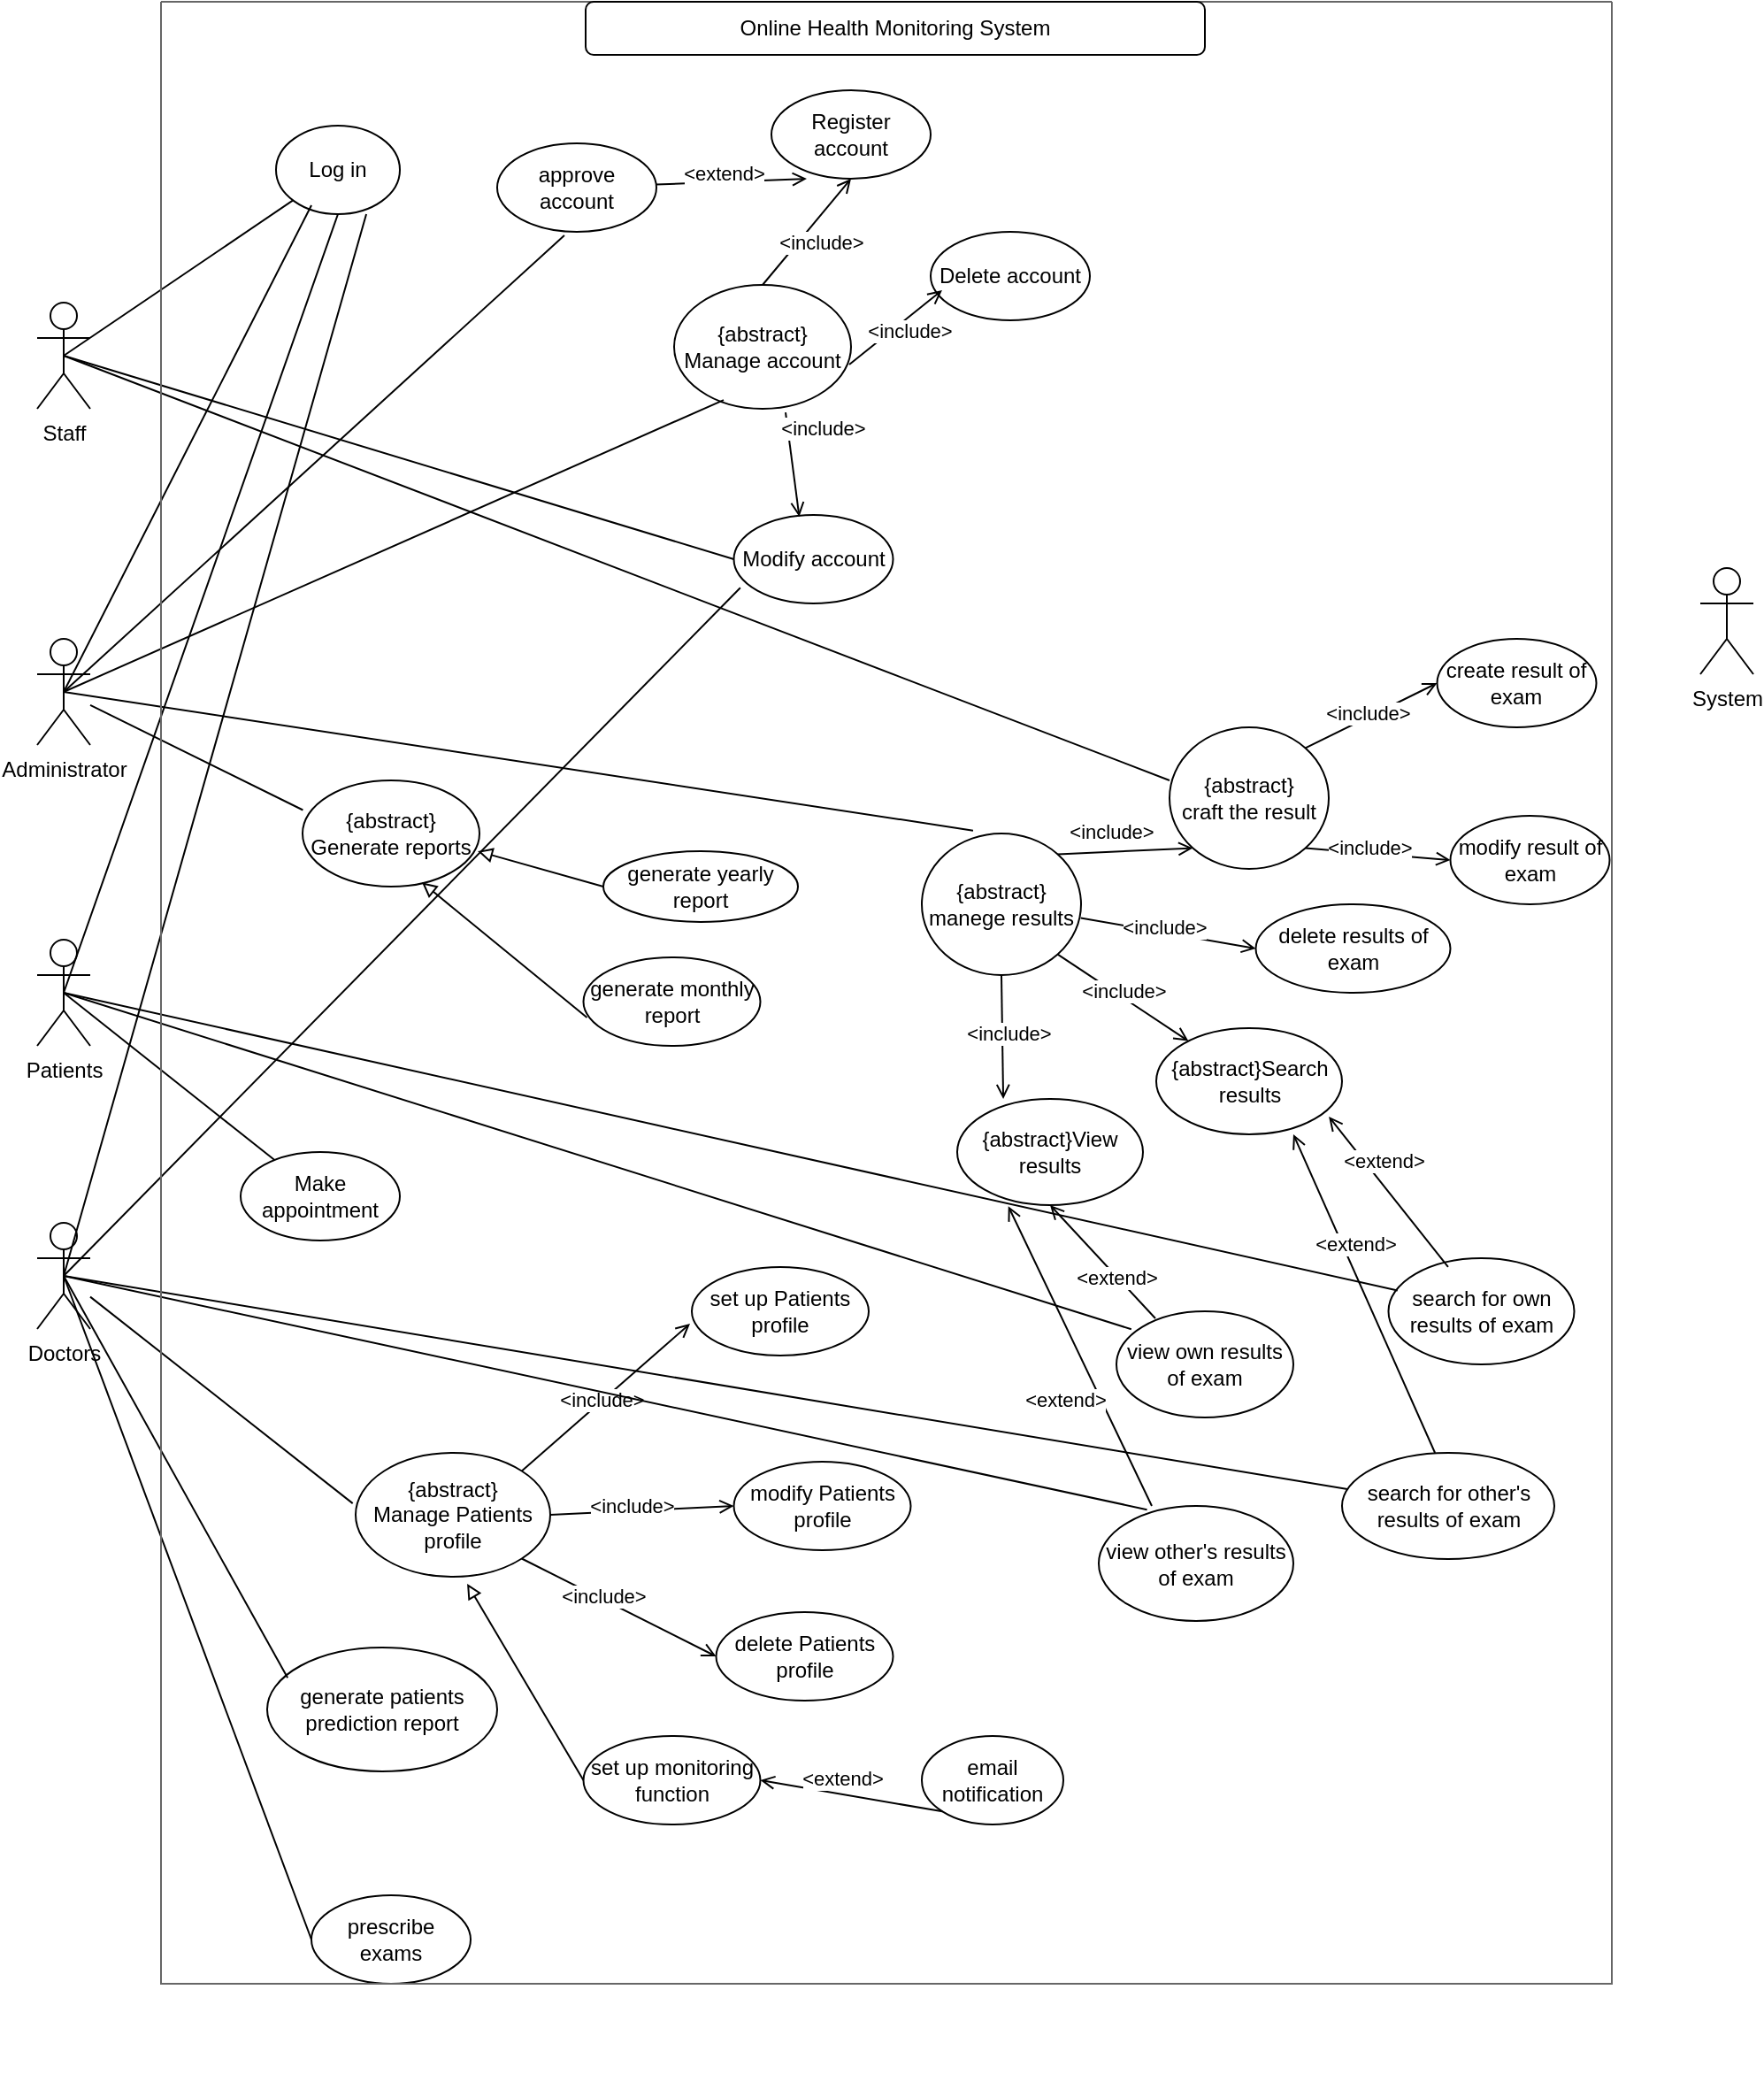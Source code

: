 <mxfile version="24.7.12">
  <diagram name="Page-1" id="TX9XbIHk7eYWWUNDwRXn">
    <mxGraphModel dx="1050" dy="522" grid="1" gridSize="10" guides="1" tooltips="1" connect="1" arrows="1" fold="1" page="1" pageScale="1" pageWidth="850" pageHeight="1100" math="0" shadow="0">
      <root>
        <mxCell id="0" />
        <mxCell id="1" parent="0" />
        <mxCell id="VriAh3fz-FV6WPdwQD_c-1" value="Doctors" style="shape=umlActor;verticalLabelPosition=bottom;verticalAlign=top;html=1;outlineConnect=0;" parent="1" vertex="1">
          <mxGeometry x="60" y="730" width="30" height="60" as="geometry" />
        </mxCell>
        <mxCell id="U8pV0hxq8biJtbgsrZ2j-1" value="Administrator" style="shape=umlActor;verticalLabelPosition=bottom;verticalAlign=top;html=1;outlineConnect=0;" parent="1" vertex="1">
          <mxGeometry x="60" y="400" width="30" height="60" as="geometry" />
        </mxCell>
        <mxCell id="U8pV0hxq8biJtbgsrZ2j-3" value="Staff" style="shape=umlActor;verticalLabelPosition=bottom;verticalAlign=top;html=1;outlineConnect=0;" parent="1" vertex="1">
          <mxGeometry x="60" y="210" width="30" height="60" as="geometry" />
        </mxCell>
        <mxCell id="U8pV0hxq8biJtbgsrZ2j-4" value="Patients" style="shape=umlActor;verticalLabelPosition=bottom;verticalAlign=top;html=1;outlineConnect=0;" parent="1" vertex="1">
          <mxGeometry x="60" y="570" width="30" height="60" as="geometry" />
        </mxCell>
        <mxCell id="U8pV0hxq8biJtbgsrZ2j-6" value="Register account" style="ellipse;whiteSpace=wrap;html=1;" parent="1" vertex="1">
          <mxGeometry x="475" y="90" width="90" height="50" as="geometry" />
        </mxCell>
        <mxCell id="U8pV0hxq8biJtbgsrZ2j-8" value="{abstract}&lt;br&gt;Manage account" style="ellipse;whiteSpace=wrap;html=1;" parent="1" vertex="1">
          <mxGeometry x="420" y="200" width="100" height="70" as="geometry" />
        </mxCell>
        <mxCell id="U8pV0hxq8biJtbgsrZ2j-7" value="Log in" style="ellipse;whiteSpace=wrap;html=1;" parent="1" vertex="1">
          <mxGeometry x="195" y="110" width="70" height="50" as="geometry" />
        </mxCell>
        <mxCell id="U8pV0hxq8biJtbgsrZ2j-11" value="Delete account" style="ellipse;whiteSpace=wrap;html=1;" parent="1" vertex="1">
          <mxGeometry x="565" y="170" width="90" height="50" as="geometry" />
        </mxCell>
        <mxCell id="U8pV0hxq8biJtbgsrZ2j-13" value="prescribe exams" style="ellipse;whiteSpace=wrap;html=1;" parent="1" vertex="1">
          <mxGeometry x="215" y="1110" width="90" height="50" as="geometry" />
        </mxCell>
        <mxCell id="U8pV0hxq8biJtbgsrZ2j-15" value="create result of exam" style="ellipse;whiteSpace=wrap;html=1;" parent="1" vertex="1">
          <mxGeometry x="851.25" y="400" width="90" height="50" as="geometry" />
        </mxCell>
        <mxCell id="U8pV0hxq8biJtbgsrZ2j-20" value="search for own results of exam" style="ellipse;whiteSpace=wrap;html=1;" parent="1" vertex="1">
          <mxGeometry x="823.75" y="750" width="105" height="60" as="geometry" />
        </mxCell>
        <mxCell id="U8pV0hxq8biJtbgsrZ2j-38" value="modify Patients profile" style="ellipse;whiteSpace=wrap;html=1;" parent="1" vertex="1">
          <mxGeometry x="453.75" y="865" width="100" height="50" as="geometry" />
        </mxCell>
        <mxCell id="U8pV0hxq8biJtbgsrZ2j-40" value="set up monitoring function" style="ellipse;whiteSpace=wrap;html=1;" parent="1" vertex="1">
          <mxGeometry x="368.75" y="1020" width="100" height="50" as="geometry" />
        </mxCell>
        <mxCell id="U8pV0hxq8biJtbgsrZ2j-42" value="generate monthly report" style="ellipse;whiteSpace=wrap;html=1;" parent="1" vertex="1">
          <mxGeometry x="368.75" y="580" width="100" height="50" as="geometry" />
        </mxCell>
        <mxCell id="U8pV0hxq8biJtbgsrZ2j-16" value="modify result of exam" style="ellipse;whiteSpace=wrap;html=1;" parent="1" vertex="1">
          <mxGeometry x="858.75" y="500" width="90" height="50" as="geometry" />
        </mxCell>
        <mxCell id="U8pV0hxq8biJtbgsrZ2j-19" value="delete results of exam" style="ellipse;whiteSpace=wrap;html=1;" parent="1" vertex="1">
          <mxGeometry x="748.75" y="550" width="110" height="50" as="geometry" />
        </mxCell>
        <mxCell id="U8pV0hxq8biJtbgsrZ2j-21" value="set up Patients profile" style="ellipse;whiteSpace=wrap;html=1;" parent="1" vertex="1">
          <mxGeometry x="430" y="755" width="100" height="50" as="geometry" />
        </mxCell>
        <mxCell id="U8pV0hxq8biJtbgsrZ2j-39" value="delete Patients profile" style="ellipse;whiteSpace=wrap;html=1;" parent="1" vertex="1">
          <mxGeometry x="443.75" y="950" width="100" height="50" as="geometry" />
        </mxCell>
        <mxCell id="U8pV0hxq8biJtbgsrZ2j-41" value="generate yearly report" style="ellipse;whiteSpace=wrap;html=1;" parent="1" vertex="1">
          <mxGeometry x="380" y="520" width="110" height="40" as="geometry" />
        </mxCell>
        <mxCell id="U8pV0hxq8biJtbgsrZ2j-43" value="generate patients prediction report" style="ellipse;whiteSpace=wrap;html=1;" parent="1" vertex="1">
          <mxGeometry x="190" y="970" width="130" height="70" as="geometry" />
        </mxCell>
        <mxCell id="U8pV0hxq8biJtbgsrZ2j-44" value="email notification" style="ellipse;whiteSpace=wrap;html=1;" parent="1" vertex="1">
          <mxGeometry x="560" y="1020" width="80" height="50" as="geometry" />
        </mxCell>
        <mxCell id="bKu-A3nTddVhj0ViHo6k-16" value="Modify account" style="ellipse;whiteSpace=wrap;html=1;" parent="1" vertex="1">
          <mxGeometry x="453.75" y="330" width="90" height="50" as="geometry" />
        </mxCell>
        <mxCell id="bKu-A3nTddVhj0ViHo6k-17" value="" style="endArrow=open;html=1;rounded=0;exitX=0.63;exitY=1.029;exitDx=0;exitDy=0;endFill=0;exitPerimeter=0;entryX=0.411;entryY=0.02;entryDx=0;entryDy=0;entryPerimeter=0;" parent="1" source="U8pV0hxq8biJtbgsrZ2j-8" target="bKu-A3nTddVhj0ViHo6k-16" edge="1">
          <mxGeometry width="50" height="50" relative="1" as="geometry">
            <mxPoint x="509.995" y="274.251" as="sourcePoint" />
            <mxPoint x="560" y="220" as="targetPoint" />
          </mxGeometry>
        </mxCell>
        <mxCell id="bKu-A3nTddVhj0ViHo6k-18" value="&amp;lt;include&amp;gt;" style="edgeLabel;html=1;align=center;verticalAlign=middle;resizable=0;points=[];" parent="bKu-A3nTddVhj0ViHo6k-17" vertex="1" connectable="0">
          <mxGeometry x="-0.349" y="4" relative="1" as="geometry">
            <mxPoint x="14" y="-10" as="offset" />
          </mxGeometry>
        </mxCell>
        <mxCell id="bKu-A3nTddVhj0ViHo6k-31" value="approve account" style="ellipse;whiteSpace=wrap;html=1;" parent="1" vertex="1">
          <mxGeometry x="320" y="120" width="90" height="50" as="geometry" />
        </mxCell>
        <mxCell id="bKu-A3nTddVhj0ViHo6k-37" value="" style="endArrow=none;html=1;rounded=0;exitX=0.222;exitY=1;exitDx=0;exitDy=0;endFill=0;startArrow=open;startFill=0;exitPerimeter=0;" parent="1" source="U8pV0hxq8biJtbgsrZ2j-6" target="bKu-A3nTddVhj0ViHo6k-31" edge="1">
          <mxGeometry width="50" height="50" relative="1" as="geometry">
            <mxPoint x="530" y="230" as="sourcePoint" />
            <mxPoint x="646" y="119" as="targetPoint" />
          </mxGeometry>
        </mxCell>
        <mxCell id="bKu-A3nTddVhj0ViHo6k-38" value="&amp;lt;extend&amp;gt;" style="edgeLabel;html=1;align=center;verticalAlign=middle;resizable=0;points=[];" parent="bKu-A3nTddVhj0ViHo6k-37" vertex="1" connectable="0">
          <mxGeometry x="0.121" y="-2" relative="1" as="geometry">
            <mxPoint y="-3" as="offset" />
          </mxGeometry>
        </mxCell>
        <mxCell id="bKu-A3nTddVhj0ViHo6k-50" value="{abstract}&lt;br&gt;craft the result" style="ellipse;whiteSpace=wrap;html=1;" parent="1" vertex="1">
          <mxGeometry x="700" y="450" width="90" height="80" as="geometry" />
        </mxCell>
        <mxCell id="bKu-A3nTddVhj0ViHo6k-51" value="{abstract}&lt;br&gt;manege results" style="ellipse;whiteSpace=wrap;html=1;" parent="1" vertex="1">
          <mxGeometry x="560" y="510" width="90" height="80" as="geometry" />
        </mxCell>
        <mxCell id="bKu-A3nTddVhj0ViHo6k-52" value="" style="endArrow=open;html=1;rounded=0;entryX=0;entryY=1;entryDx=0;entryDy=0;endFill=0;exitX=1;exitY=0;exitDx=0;exitDy=0;" parent="1" source="bKu-A3nTddVhj0ViHo6k-51" target="bKu-A3nTddVhj0ViHo6k-50" edge="1">
          <mxGeometry width="50" height="50" relative="1" as="geometry">
            <mxPoint x="713.75" y="685" as="sourcePoint" />
            <mxPoint x="763.75" y="645" as="targetPoint" />
          </mxGeometry>
        </mxCell>
        <mxCell id="bKu-A3nTddVhj0ViHo6k-82" value="&amp;lt;include&amp;gt;" style="edgeLabel;html=1;align=center;verticalAlign=middle;resizable=0;points=[];" parent="bKu-A3nTddVhj0ViHo6k-52" vertex="1" connectable="0">
          <mxGeometry x="-0.211" y="-2" relative="1" as="geometry">
            <mxPoint y="-14" as="offset" />
          </mxGeometry>
        </mxCell>
        <mxCell id="bKu-A3nTddVhj0ViHo6k-55" value="view other&#39;s results of exam" style="ellipse;whiteSpace=wrap;html=1;" parent="1" vertex="1">
          <mxGeometry x="660" y="890.0" width="110" height="65" as="geometry" />
        </mxCell>
        <mxCell id="bKu-A3nTddVhj0ViHo6k-64" value="search for other&#39;s results of exam" style="ellipse;whiteSpace=wrap;html=1;" parent="1" vertex="1">
          <mxGeometry x="797.5" y="860" width="120" height="60" as="geometry" />
        </mxCell>
        <mxCell id="bKu-A3nTddVhj0ViHo6k-69" value="{abstract}Search results" style="ellipse;whiteSpace=wrap;html=1;" parent="1" vertex="1">
          <mxGeometry x="692.5" y="620" width="105" height="60" as="geometry" />
        </mxCell>
        <mxCell id="bKu-A3nTddVhj0ViHo6k-73" value="" style="endArrow=open;html=1;rounded=0;endFill=0;exitX=1;exitY=1;exitDx=0;exitDy=0;" parent="1" source="bKu-A3nTddVhj0ViHo6k-51" target="bKu-A3nTddVhj0ViHo6k-69" edge="1">
          <mxGeometry width="50" height="50" relative="1" as="geometry">
            <mxPoint x="681.75" y="709" as="sourcePoint" />
            <mxPoint x="698.75" y="605" as="targetPoint" />
          </mxGeometry>
        </mxCell>
        <mxCell id="bKu-A3nTddVhj0ViHo6k-83" value="&amp;lt;include&amp;gt;" style="edgeLabel;html=1;align=center;verticalAlign=middle;resizable=0;points=[];" parent="bKu-A3nTddVhj0ViHo6k-73" vertex="1" connectable="0">
          <mxGeometry x="-0.057" y="3" relative="1" as="geometry">
            <mxPoint as="offset" />
          </mxGeometry>
        </mxCell>
        <mxCell id="U8pV0hxq8biJtbgsrZ2j-18" value="view own results of exam" style="ellipse;whiteSpace=wrap;html=1;" parent="1" vertex="1">
          <mxGeometry x="670" y="780" width="100" height="60" as="geometry" />
        </mxCell>
        <mxCell id="bKu-A3nTddVhj0ViHo6k-75" value="{abstract}&lt;br&gt;Manage Patients profile" style="ellipse;whiteSpace=wrap;html=1;" parent="1" vertex="1">
          <mxGeometry x="240" y="860" width="110" height="70" as="geometry" />
        </mxCell>
        <mxCell id="bKu-A3nTddVhj0ViHo6k-76" value="" style="endArrow=open;html=1;rounded=0;exitX=1;exitY=0;exitDx=0;exitDy=0;entryX=-0.01;entryY=0.64;entryDx=0;entryDy=0;entryPerimeter=0;endFill=0;" parent="1" source="bKu-A3nTddVhj0ViHo6k-75" target="U8pV0hxq8biJtbgsrZ2j-21" edge="1">
          <mxGeometry width="50" height="50" relative="1" as="geometry">
            <mxPoint x="460" y="1055" as="sourcePoint" />
            <mxPoint x="510" y="1005" as="targetPoint" />
          </mxGeometry>
        </mxCell>
        <mxCell id="bKu-A3nTddVhj0ViHo6k-77" value="&amp;lt;include&amp;gt;" style="edgeLabel;html=1;align=center;verticalAlign=middle;resizable=0;points=[];" parent="bKu-A3nTddVhj0ViHo6k-76" vertex="1" connectable="0">
          <mxGeometry x="-0.126" y="-5" relative="1" as="geometry">
            <mxPoint y="-8" as="offset" />
          </mxGeometry>
        </mxCell>
        <mxCell id="bKu-A3nTddVhj0ViHo6k-78" value="" style="endArrow=open;html=1;rounded=0;exitX=1;exitY=1;exitDx=0;exitDy=0;entryX=0;entryY=0.5;entryDx=0;entryDy=0;endFill=0;" parent="1" source="bKu-A3nTddVhj0ViHo6k-75" target="U8pV0hxq8biJtbgsrZ2j-39" edge="1">
          <mxGeometry width="50" height="50" relative="1" as="geometry">
            <mxPoint x="404" y="1105" as="sourcePoint" />
            <mxPoint x="479" y="1067" as="targetPoint" />
          </mxGeometry>
        </mxCell>
        <mxCell id="bKu-A3nTddVhj0ViHo6k-79" value="&amp;lt;include&amp;gt;" style="edgeLabel;html=1;align=center;verticalAlign=middle;resizable=0;points=[];" parent="bKu-A3nTddVhj0ViHo6k-78" vertex="1" connectable="0">
          <mxGeometry x="-0.126" y="-5" relative="1" as="geometry">
            <mxPoint y="-8" as="offset" />
          </mxGeometry>
        </mxCell>
        <mxCell id="bKu-A3nTddVhj0ViHo6k-80" value="" style="endArrow=open;html=1;rounded=0;entryX=0;entryY=0.5;entryDx=0;entryDy=0;endFill=0;exitX=1;exitY=0.5;exitDx=0;exitDy=0;" parent="1" source="bKu-A3nTddVhj0ViHo6k-75" target="U8pV0hxq8biJtbgsrZ2j-38" edge="1">
          <mxGeometry width="50" height="50" relative="1" as="geometry">
            <mxPoint x="454" y="1085" as="sourcePoint" />
            <mxPoint x="529" y="1037" as="targetPoint" />
          </mxGeometry>
        </mxCell>
        <mxCell id="bKu-A3nTddVhj0ViHo6k-81" value="&amp;lt;include&amp;gt;" style="edgeLabel;html=1;align=center;verticalAlign=middle;resizable=0;points=[];" parent="bKu-A3nTddVhj0ViHo6k-80" vertex="1" connectable="0">
          <mxGeometry x="-0.126" y="-5" relative="1" as="geometry">
            <mxPoint y="-8" as="offset" />
          </mxGeometry>
        </mxCell>
        <mxCell id="bKu-A3nTddVhj0ViHo6k-84" value="" style="endArrow=open;html=1;rounded=0;endFill=0;exitX=0.998;exitY=0.597;exitDx=0;exitDy=0;entryX=0;entryY=0.5;entryDx=0;entryDy=0;exitPerimeter=0;" parent="1" source="bKu-A3nTddVhj0ViHo6k-51" target="U8pV0hxq8biJtbgsrZ2j-19" edge="1">
          <mxGeometry width="50" height="50" relative="1" as="geometry">
            <mxPoint x="720.75" y="715" as="sourcePoint" />
            <mxPoint x="698.75" y="855" as="targetPoint" />
          </mxGeometry>
        </mxCell>
        <mxCell id="bKu-A3nTddVhj0ViHo6k-85" value="&amp;lt;include&amp;gt;" style="edgeLabel;html=1;align=center;verticalAlign=middle;resizable=0;points=[];" parent="bKu-A3nTddVhj0ViHo6k-84" vertex="1" connectable="0">
          <mxGeometry x="-0.057" y="3" relative="1" as="geometry">
            <mxPoint as="offset" />
          </mxGeometry>
        </mxCell>
        <mxCell id="bKu-A3nTddVhj0ViHo6k-87" value="" style="endArrow=none;html=1;rounded=0;exitX=0.573;exitY=1.057;exitDx=0;exitDy=0;entryX=0;entryY=0.5;entryDx=0;entryDy=0;endFill=0;exitPerimeter=0;startArrow=block;startFill=0;" parent="1" source="bKu-A3nTddVhj0ViHo6k-75" target="U8pV0hxq8biJtbgsrZ2j-40" edge="1">
          <mxGeometry width="50" height="50" relative="1" as="geometry">
            <mxPoint x="414" y="1135" as="sourcePoint" />
            <mxPoint x="495" y="1220" as="targetPoint" />
          </mxGeometry>
        </mxCell>
        <mxCell id="bKu-A3nTddVhj0ViHo6k-89" value="" style="endArrow=none;html=1;rounded=0;exitX=1;exitY=0.5;exitDx=0;exitDy=0;entryX=0;entryY=1;entryDx=0;entryDy=0;strokeColor=default;startArrow=open;startFill=0;" parent="1" source="U8pV0hxq8biJtbgsrZ2j-40" target="U8pV0hxq8biJtbgsrZ2j-44" edge="1">
          <mxGeometry width="50" height="50" relative="1" as="geometry">
            <mxPoint x="590" y="1231" as="sourcePoint" />
            <mxPoint x="651" y="1275" as="targetPoint" />
          </mxGeometry>
        </mxCell>
        <mxCell id="bKu-A3nTddVhj0ViHo6k-90" value="&amp;lt;extend&amp;gt;" style="edgeLabel;html=1;align=center;verticalAlign=middle;resizable=0;points=[];" parent="bKu-A3nTddVhj0ViHo6k-89" vertex="1" connectable="0">
          <mxGeometry x="-0.209" y="-3" relative="1" as="geometry">
            <mxPoint x="6" y="-11" as="offset" />
          </mxGeometry>
        </mxCell>
        <mxCell id="bKu-A3nTddVhj0ViHo6k-92" value="{abstract}&lt;br&gt;Generate reports" style="ellipse;whiteSpace=wrap;html=1;" parent="1" vertex="1">
          <mxGeometry x="210" y="480" width="100" height="60" as="geometry" />
        </mxCell>
        <mxCell id="bKu-A3nTddVhj0ViHo6k-94" value="" style="endArrow=none;html=1;rounded=0;entryX=0;entryY=0.5;entryDx=0;entryDy=0;endFill=0;startArrow=block;startFill=0;" parent="1" target="U8pV0hxq8biJtbgsrZ2j-41" edge="1">
          <mxGeometry width="50" height="50" relative="1" as="geometry">
            <mxPoint x="309" y="520" as="sourcePoint" />
            <mxPoint x="400.75" y="665.5" as="targetPoint" />
          </mxGeometry>
        </mxCell>
        <mxCell id="bKu-A3nTddVhj0ViHo6k-96" value="" style="endArrow=none;html=1;rounded=0;exitX=0.675;exitY=0.961;exitDx=0;exitDy=0;entryX=0.02;entryY=0.68;entryDx=0;entryDy=0;endFill=0;exitPerimeter=0;entryPerimeter=0;startArrow=block;startFill=0;" parent="1" source="bKu-A3nTddVhj0ViHo6k-92" target="U8pV0hxq8biJtbgsrZ2j-42" edge="1">
          <mxGeometry width="50" height="50" relative="1" as="geometry">
            <mxPoint x="291.75" y="594" as="sourcePoint" />
            <mxPoint x="383.75" y="695" as="targetPoint" />
          </mxGeometry>
        </mxCell>
        <mxCell id="bKu-A3nTddVhj0ViHo6k-103" value="" style="endArrow=open;html=1;rounded=0;exitX=1;exitY=0;exitDx=0;exitDy=0;entryX=0;entryY=0.5;entryDx=0;entryDy=0;endFill=0;" parent="1" source="bKu-A3nTddVhj0ViHo6k-50" target="U8pV0hxq8biJtbgsrZ2j-15" edge="1">
          <mxGeometry width="50" height="50" relative="1" as="geometry">
            <mxPoint x="510" y="354.87" as="sourcePoint" />
            <mxPoint x="575" y="306.87" as="targetPoint" />
          </mxGeometry>
        </mxCell>
        <mxCell id="bKu-A3nTddVhj0ViHo6k-104" value="&amp;lt;include&amp;gt;" style="edgeLabel;html=1;align=center;verticalAlign=middle;resizable=0;points=[];" parent="bKu-A3nTddVhj0ViHo6k-103" vertex="1" connectable="0">
          <mxGeometry x="-0.126" y="-5" relative="1" as="geometry">
            <mxPoint y="-8" as="offset" />
          </mxGeometry>
        </mxCell>
        <mxCell id="bKu-A3nTddVhj0ViHo6k-105" value="" style="endArrow=open;html=1;rounded=0;entryX=0;entryY=0.5;entryDx=0;entryDy=0;endFill=0;exitX=1;exitY=1;exitDx=0;exitDy=0;" parent="1" source="bKu-A3nTddVhj0ViHo6k-50" target="U8pV0hxq8biJtbgsrZ2j-16" edge="1">
          <mxGeometry width="50" height="50" relative="1" as="geometry">
            <mxPoint x="738.75" y="555" as="sourcePoint" />
            <mxPoint x="808.75" y="500" as="targetPoint" />
          </mxGeometry>
        </mxCell>
        <mxCell id="bKu-A3nTddVhj0ViHo6k-106" value="&amp;lt;include&amp;gt;" style="edgeLabel;html=1;align=center;verticalAlign=middle;resizable=0;points=[];" parent="bKu-A3nTddVhj0ViHo6k-105" vertex="1" connectable="0">
          <mxGeometry x="-0.126" y="-5" relative="1" as="geometry">
            <mxPoint y="-8" as="offset" />
          </mxGeometry>
        </mxCell>
        <mxCell id="bKu-A3nTddVhj0ViHo6k-108" value="{abstract}View results" style="ellipse;whiteSpace=wrap;html=1;" parent="1" vertex="1">
          <mxGeometry x="580" y="660" width="105" height="60" as="geometry" />
        </mxCell>
        <mxCell id="bKu-A3nTddVhj0ViHo6k-111" value="" style="endArrow=open;html=1;rounded=0;entryX=0.248;entryY=0;entryDx=0;entryDy=0;endFill=0;exitX=0.5;exitY=1;exitDx=0;exitDy=0;entryPerimeter=0;" parent="1" source="bKu-A3nTddVhj0ViHo6k-51" target="bKu-A3nTddVhj0ViHo6k-108" edge="1">
          <mxGeometry width="50" height="50" relative="1" as="geometry">
            <mxPoint x="690.75" y="705" as="sourcePoint" />
            <mxPoint x="783.75" y="668" as="targetPoint" />
          </mxGeometry>
        </mxCell>
        <mxCell id="bKu-A3nTddVhj0ViHo6k-112" value="&amp;lt;include&amp;gt;" style="edgeLabel;html=1;align=center;verticalAlign=middle;resizable=0;points=[];" parent="bKu-A3nTddVhj0ViHo6k-111" vertex="1" connectable="0">
          <mxGeometry x="-0.057" y="3" relative="1" as="geometry">
            <mxPoint as="offset" />
          </mxGeometry>
        </mxCell>
        <mxCell id="bKu-A3nTddVhj0ViHo6k-113" value="" style="endArrow=none;html=1;rounded=0;exitX=0.929;exitY=0.833;exitDx=0;exitDy=0;entryX=0.321;entryY=0.082;entryDx=0;entryDy=0;strokeColor=default;startArrow=open;startFill=0;exitPerimeter=0;entryPerimeter=0;" parent="1" source="bKu-A3nTddVhj0ViHo6k-69" target="U8pV0hxq8biJtbgsrZ2j-20" edge="1">
          <mxGeometry width="50" height="50" relative="1" as="geometry">
            <mxPoint x="1158.75" y="511" as="sourcePoint" />
            <mxPoint x="1240.75" y="478" as="targetPoint" />
          </mxGeometry>
        </mxCell>
        <mxCell id="bKu-A3nTddVhj0ViHo6k-114" value="&amp;lt;extend&amp;gt;" style="edgeLabel;html=1;align=center;verticalAlign=middle;resizable=0;points=[];" parent="bKu-A3nTddVhj0ViHo6k-113" vertex="1" connectable="0">
          <mxGeometry x="-0.209" y="-3" relative="1" as="geometry">
            <mxPoint x="6" y="-11" as="offset" />
          </mxGeometry>
        </mxCell>
        <mxCell id="bKu-A3nTddVhj0ViHo6k-115" value="" style="endArrow=none;html=1;rounded=0;exitX=0.738;exitY=1;exitDx=0;exitDy=0;entryX=0.438;entryY=0;entryDx=0;entryDy=0;strokeColor=default;startArrow=open;startFill=0;entryPerimeter=0;exitPerimeter=0;" parent="1" source="bKu-A3nTddVhj0ViHo6k-69" target="bKu-A3nTddVhj0ViHo6k-64" edge="1">
          <mxGeometry width="50" height="50" relative="1" as="geometry">
            <mxPoint x="883.75" y="655" as="sourcePoint" />
            <mxPoint x="958.75" y="645" as="targetPoint" />
          </mxGeometry>
        </mxCell>
        <mxCell id="bKu-A3nTddVhj0ViHo6k-116" value="&amp;lt;extend&amp;gt;" style="edgeLabel;html=1;align=center;verticalAlign=middle;resizable=0;points=[];" parent="bKu-A3nTddVhj0ViHo6k-115" vertex="1" connectable="0">
          <mxGeometry x="-0.209" y="-3" relative="1" as="geometry">
            <mxPoint x="6" y="-11" as="offset" />
          </mxGeometry>
        </mxCell>
        <mxCell id="bKu-A3nTddVhj0ViHo6k-117" value="" style="endArrow=none;html=1;rounded=0;exitX=0.275;exitY=1.01;exitDx=0;exitDy=0;strokeColor=default;startArrow=open;startFill=0;exitPerimeter=0;" parent="1" source="bKu-A3nTddVhj0ViHo6k-108" edge="1">
          <mxGeometry width="50" height="50" relative="1" as="geometry">
            <mxPoint x="867.75" y="676" as="sourcePoint" />
            <mxPoint x="690" y="890" as="targetPoint" />
          </mxGeometry>
        </mxCell>
        <mxCell id="bKu-A3nTddVhj0ViHo6k-118" value="&amp;lt;extend&amp;gt;" style="edgeLabel;html=1;align=center;verticalAlign=middle;resizable=0;points=[];" parent="bKu-A3nTddVhj0ViHo6k-117" vertex="1" connectable="0">
          <mxGeometry x="-0.209" y="-3" relative="1" as="geometry">
            <mxPoint x="2" y="41" as="offset" />
          </mxGeometry>
        </mxCell>
        <mxCell id="bKu-A3nTddVhj0ViHo6k-119" value="" style="endArrow=none;html=1;rounded=0;exitX=0.5;exitY=1;exitDx=0;exitDy=0;strokeColor=default;startArrow=open;startFill=0;entryX=0.22;entryY=0.067;entryDx=0;entryDy=0;entryPerimeter=0;" parent="1" source="bKu-A3nTddVhj0ViHo6k-108" target="U8pV0hxq8biJtbgsrZ2j-18" edge="1">
          <mxGeometry width="50" height="50" relative="1" as="geometry">
            <mxPoint x="889.75" y="781" as="sourcePoint" />
            <mxPoint x="998.75" y="815" as="targetPoint" />
          </mxGeometry>
        </mxCell>
        <mxCell id="bKu-A3nTddVhj0ViHo6k-120" value="&amp;lt;extend&amp;gt;" style="edgeLabel;html=1;align=center;verticalAlign=middle;resizable=0;points=[];" parent="bKu-A3nTddVhj0ViHo6k-119" vertex="1" connectable="0">
          <mxGeometry x="-0.209" y="-3" relative="1" as="geometry">
            <mxPoint x="16" y="13" as="offset" />
          </mxGeometry>
        </mxCell>
        <mxCell id="bKu-A3nTddVhj0ViHo6k-131" value="" style="endArrow=none;html=1;rounded=0;exitX=0.5;exitY=0.5;exitDx=0;exitDy=0;exitPerimeter=0;entryX=0.28;entryY=0.929;entryDx=0;entryDy=0;entryPerimeter=0;" parent="1" source="U8pV0hxq8biJtbgsrZ2j-1" target="U8pV0hxq8biJtbgsrZ2j-8" edge="1">
          <mxGeometry width="50" height="50" relative="1" as="geometry">
            <mxPoint x="70" y="680" as="sourcePoint" />
            <mxPoint x="120" y="630" as="targetPoint" />
          </mxGeometry>
        </mxCell>
        <mxCell id="bKu-A3nTddVhj0ViHo6k-132" value="" style="endArrow=open;html=1;rounded=0;exitX=0.99;exitY=0.643;exitDx=0;exitDy=0;endFill=0;exitPerimeter=0;entryX=0.072;entryY=0.66;entryDx=0;entryDy=0;entryPerimeter=0;" parent="1" source="U8pV0hxq8biJtbgsrZ2j-8" target="U8pV0hxq8biJtbgsrZ2j-11" edge="1">
          <mxGeometry width="50" height="50" relative="1" as="geometry">
            <mxPoint x="585" y="365" as="sourcePoint" />
            <mxPoint x="748" y="228" as="targetPoint" />
          </mxGeometry>
        </mxCell>
        <mxCell id="bKu-A3nTddVhj0ViHo6k-133" value="&amp;lt;include&amp;gt;" style="edgeLabel;html=1;align=center;verticalAlign=middle;resizable=0;points=[];" parent="bKu-A3nTddVhj0ViHo6k-132" vertex="1" connectable="0">
          <mxGeometry x="-0.349" y="4" relative="1" as="geometry">
            <mxPoint x="19" y="-2" as="offset" />
          </mxGeometry>
        </mxCell>
        <mxCell id="bKu-A3nTddVhj0ViHo6k-134" value="" style="endArrow=open;html=1;rounded=0;exitX=0.5;exitY=0;exitDx=0;exitDy=0;endFill=0;entryX=0.5;entryY=1;entryDx=0;entryDy=0;" parent="1" source="U8pV0hxq8biJtbgsrZ2j-8" target="U8pV0hxq8biJtbgsrZ2j-6" edge="1">
          <mxGeometry width="50" height="50" relative="1" as="geometry">
            <mxPoint x="529" y="255" as="sourcePoint" />
            <mxPoint x="631" y="243" as="targetPoint" />
          </mxGeometry>
        </mxCell>
        <mxCell id="bKu-A3nTddVhj0ViHo6k-135" value="&amp;lt;include&amp;gt;" style="edgeLabel;html=1;align=center;verticalAlign=middle;resizable=0;points=[];" parent="bKu-A3nTddVhj0ViHo6k-134" vertex="1" connectable="0">
          <mxGeometry x="-0.349" y="4" relative="1" as="geometry">
            <mxPoint x="19" y="-2" as="offset" />
          </mxGeometry>
        </mxCell>
        <mxCell id="bKu-A3nTddVhj0ViHo6k-139" value="" style="endArrow=none;html=1;rounded=0;exitX=0.5;exitY=0.5;exitDx=0;exitDy=0;exitPerimeter=0;entryX=0.422;entryY=1.04;entryDx=0;entryDy=0;entryPerimeter=0;" parent="1" source="U8pV0hxq8biJtbgsrZ2j-1" target="bKu-A3nTddVhj0ViHo6k-31" edge="1">
          <mxGeometry width="50" height="50" relative="1" as="geometry">
            <mxPoint x="85" y="690" as="sourcePoint" />
            <mxPoint x="268" y="455" as="targetPoint" />
          </mxGeometry>
        </mxCell>
        <mxCell id="bKu-A3nTddVhj0ViHo6k-140" value="" style="endArrow=none;html=1;rounded=0;exitX=0.5;exitY=0.5;exitDx=0;exitDy=0;exitPerimeter=0;entryX=0;entryY=0.5;entryDx=0;entryDy=0;" parent="1" source="U8pV0hxq8biJtbgsrZ2j-3" target="bKu-A3nTddVhj0ViHo6k-16" edge="1">
          <mxGeometry width="50" height="50" relative="1" as="geometry">
            <mxPoint x="85" y="690" as="sourcePoint" />
            <mxPoint x="333" y="405" as="targetPoint" />
          </mxGeometry>
        </mxCell>
        <mxCell id="bKu-A3nTddVhj0ViHo6k-141" value="" style="endArrow=none;html=1;rounded=0;exitX=0.5;exitY=0.5;exitDx=0;exitDy=0;exitPerimeter=0;entryX=0.041;entryY=0.822;entryDx=0;entryDy=0;entryPerimeter=0;" parent="1" source="VriAh3fz-FV6WPdwQD_c-1" target="bKu-A3nTddVhj0ViHo6k-16" edge="1">
          <mxGeometry width="50" height="50" relative="1" as="geometry">
            <mxPoint x="85" y="540" as="sourcePoint" />
            <mxPoint x="323" y="500" as="targetPoint" />
          </mxGeometry>
        </mxCell>
        <mxCell id="bKu-A3nTddVhj0ViHo6k-142" value="" style="endArrow=none;html=1;rounded=0;exitX=0.5;exitY=0.5;exitDx=0;exitDy=0;exitPerimeter=0;" parent="1" source="U8pV0hxq8biJtbgsrZ2j-4" target="U8pV0hxq8biJtbgsrZ2j-12" edge="1">
          <mxGeometry width="50" height="50" relative="1" as="geometry">
            <mxPoint x="90" y="240" as="sourcePoint" />
            <mxPoint x="140" y="190" as="targetPoint" />
          </mxGeometry>
        </mxCell>
        <mxCell id="bKu-A3nTddVhj0ViHo6k-144" value="" style="endArrow=none;html=1;rounded=0;entryX=0;entryY=0.5;entryDx=0;entryDy=0;exitX=0.5;exitY=0.5;exitDx=0;exitDy=0;exitPerimeter=0;" parent="1" source="VriAh3fz-FV6WPdwQD_c-1" target="U8pV0hxq8biJtbgsrZ2j-13" edge="1">
          <mxGeometry width="50" height="50" relative="1" as="geometry">
            <mxPoint x="85" y="250" as="sourcePoint" />
            <mxPoint x="213" y="173" as="targetPoint" />
          </mxGeometry>
        </mxCell>
        <mxCell id="bKu-A3nTddVhj0ViHo6k-145" value="" style="endArrow=none;html=1;rounded=0;exitX=0.5;exitY=0.5;exitDx=0;exitDy=0;exitPerimeter=0;entryX=0.5;entryY=1;entryDx=0;entryDy=0;" parent="1" source="U8pV0hxq8biJtbgsrZ2j-4" target="U8pV0hxq8biJtbgsrZ2j-7" edge="1">
          <mxGeometry width="50" height="50" relative="1" as="geometry">
            <mxPoint x="95" y="550" as="sourcePoint" />
            <mxPoint x="223" y="645" as="targetPoint" />
          </mxGeometry>
        </mxCell>
        <mxCell id="bKu-A3nTddVhj0ViHo6k-146" value="" style="endArrow=none;html=1;rounded=0;exitX=0.5;exitY=0.5;exitDx=0;exitDy=0;exitPerimeter=0;entryX=0.729;entryY=1;entryDx=0;entryDy=0;entryPerimeter=0;" parent="1" source="VriAh3fz-FV6WPdwQD_c-1" target="U8pV0hxq8biJtbgsrZ2j-7" edge="1">
          <mxGeometry width="50" height="50" relative="1" as="geometry">
            <mxPoint x="95" y="550" as="sourcePoint" />
            <mxPoint x="235" y="180" as="targetPoint" />
          </mxGeometry>
        </mxCell>
        <mxCell id="bKu-A3nTddVhj0ViHo6k-147" value="" style="endArrow=none;html=1;rounded=0;exitX=0.5;exitY=0.5;exitDx=0;exitDy=0;exitPerimeter=0;entryX=0.286;entryY=0.9;entryDx=0;entryDy=0;entryPerimeter=0;" parent="1" source="U8pV0hxq8biJtbgsrZ2j-1" target="U8pV0hxq8biJtbgsrZ2j-7" edge="1">
          <mxGeometry width="50" height="50" relative="1" as="geometry">
            <mxPoint x="95" y="550" as="sourcePoint" />
            <mxPoint x="223" y="645" as="targetPoint" />
          </mxGeometry>
        </mxCell>
        <mxCell id="bKu-A3nTddVhj0ViHo6k-148" value="" style="endArrow=none;html=1;rounded=0;exitX=0.5;exitY=0.5;exitDx=0;exitDy=0;exitPerimeter=0;" parent="1" source="U8pV0hxq8biJtbgsrZ2j-3" target="U8pV0hxq8biJtbgsrZ2j-7" edge="1">
          <mxGeometry width="50" height="50" relative="1" as="geometry">
            <mxPoint x="90" y="240" as="sourcePoint" />
            <mxPoint x="235" y="180" as="targetPoint" />
          </mxGeometry>
        </mxCell>
        <mxCell id="bKu-A3nTddVhj0ViHo6k-150" value="" style="endArrow=none;html=1;rounded=0;exitX=0.5;exitY=0.5;exitDx=0;exitDy=0;exitPerimeter=0;entryX=0.322;entryY=-0.021;entryDx=0;entryDy=0;entryPerimeter=0;" parent="1" source="U8pV0hxq8biJtbgsrZ2j-1" target="bKu-A3nTddVhj0ViHo6k-51" edge="1">
          <mxGeometry width="50" height="50" relative="1" as="geometry">
            <mxPoint x="190" y="450" as="sourcePoint" />
            <mxPoint x="320" y="510" as="targetPoint" />
          </mxGeometry>
        </mxCell>
        <mxCell id="bKu-A3nTddVhj0ViHo6k-152" value="" style="endArrow=none;html=1;rounded=0;exitX=0.5;exitY=0.5;exitDx=0;exitDy=0;exitPerimeter=0;entryX=0;entryY=0.375;entryDx=0;entryDy=0;entryPerimeter=0;" parent="1" source="U8pV0hxq8biJtbgsrZ2j-3" target="bKu-A3nTddVhj0ViHo6k-50" edge="1">
          <mxGeometry width="50" height="50" relative="1" as="geometry">
            <mxPoint x="600" y="500" as="sourcePoint" />
            <mxPoint x="650" y="450" as="targetPoint" />
          </mxGeometry>
        </mxCell>
        <mxCell id="bKu-A3nTddVhj0ViHo6k-154" value="" style="endArrow=none;html=1;rounded=0;entryX=0.248;entryY=0.032;entryDx=0;entryDy=0;entryPerimeter=0;exitX=0.5;exitY=0.5;exitDx=0;exitDy=0;exitPerimeter=0;" parent="1" source="VriAh3fz-FV6WPdwQD_c-1" target="bKu-A3nTddVhj0ViHo6k-55" edge="1">
          <mxGeometry width="50" height="50" relative="1" as="geometry">
            <mxPoint x="80" y="650" as="sourcePoint" />
            <mxPoint x="185" y="735" as="targetPoint" />
          </mxGeometry>
        </mxCell>
        <mxCell id="bKu-A3nTddVhj0ViHo6k-155" value="" style="endArrow=none;html=1;rounded=0;exitX=0.5;exitY=0.5;exitDx=0;exitDy=0;exitPerimeter=0;" parent="1" source="VriAh3fz-FV6WPdwQD_c-1" target="bKu-A3nTddVhj0ViHo6k-64" edge="1">
          <mxGeometry width="50" height="50" relative="1" as="geometry">
            <mxPoint x="80" y="660" as="sourcePoint" />
            <mxPoint x="516" y="902" as="targetPoint" />
          </mxGeometry>
        </mxCell>
        <mxCell id="bKu-A3nTddVhj0ViHo6k-156" value="" style="endArrow=none;html=1;rounded=0;exitX=0.5;exitY=0.5;exitDx=0;exitDy=0;exitPerimeter=0;entryX=0.084;entryY=0.169;entryDx=0;entryDy=0;entryPerimeter=0;" parent="1" source="U8pV0hxq8biJtbgsrZ2j-4" target="U8pV0hxq8biJtbgsrZ2j-18" edge="1">
          <mxGeometry width="50" height="50" relative="1" as="geometry">
            <mxPoint x="85" y="610" as="sourcePoint" />
            <mxPoint x="226" y="851" as="targetPoint" />
          </mxGeometry>
        </mxCell>
        <mxCell id="bKu-A3nTddVhj0ViHo6k-157" value="" style="endArrow=none;html=1;rounded=0;entryX=0.049;entryY=0.304;entryDx=0;entryDy=0;entryPerimeter=0;exitX=0.5;exitY=0.5;exitDx=0;exitDy=0;exitPerimeter=0;" parent="1" source="U8pV0hxq8biJtbgsrZ2j-4" target="U8pV0hxq8biJtbgsrZ2j-20" edge="1">
          <mxGeometry width="50" height="50" relative="1" as="geometry">
            <mxPoint x="80" y="600" as="sourcePoint" />
            <mxPoint x="448" y="780" as="targetPoint" />
          </mxGeometry>
        </mxCell>
        <mxCell id="bKu-A3nTddVhj0ViHo6k-160" value="" style="endArrow=none;html=1;rounded=0;entryX=0.002;entryY=0.279;entryDx=0;entryDy=0;entryPerimeter=0;" parent="1" source="U8pV0hxq8biJtbgsrZ2j-1" target="bKu-A3nTddVhj0ViHo6k-92" edge="1">
          <mxGeometry width="50" height="50" relative="1" as="geometry">
            <mxPoint x="580" y="630" as="sourcePoint" />
            <mxPoint x="630" y="580" as="targetPoint" />
          </mxGeometry>
        </mxCell>
        <mxCell id="bKu-A3nTddVhj0ViHo6k-161" value="" style="endArrow=none;html=1;rounded=0;entryX=0.089;entryY=0.245;entryDx=0;entryDy=0;exitX=0.5;exitY=0.5;exitDx=0;exitDy=0;exitPerimeter=0;entryPerimeter=0;" parent="1" source="VriAh3fz-FV6WPdwQD_c-1" target="U8pV0hxq8biJtbgsrZ2j-43" edge="1">
          <mxGeometry width="50" height="50" relative="1" as="geometry">
            <mxPoint x="85" y="770" as="sourcePoint" />
            <mxPoint x="160" y="1085" as="targetPoint" />
          </mxGeometry>
        </mxCell>
        <mxCell id="bKu-A3nTddVhj0ViHo6k-162" value="" style="endArrow=none;html=1;rounded=0;entryX=-0.015;entryY=0.408;entryDx=0;entryDy=0;entryPerimeter=0;" parent="1" source="VriAh3fz-FV6WPdwQD_c-1" target="bKu-A3nTddVhj0ViHo6k-75" edge="1">
          <mxGeometry width="50" height="50" relative="1" as="geometry">
            <mxPoint x="85" y="770" as="sourcePoint" />
            <mxPoint x="192" y="1047" as="targetPoint" />
          </mxGeometry>
        </mxCell>
        <mxCell id="bKu-A3nTddVhj0ViHo6k-167" value="" style="swimlane;startSize=0;fillColor=#f5f5f5;fontColor=#333333;strokeColor=#666666;" parent="1" vertex="1">
          <mxGeometry x="130" y="40" width="820" height="1120" as="geometry" />
        </mxCell>
        <mxCell id="U8pV0hxq8biJtbgsrZ2j-12" value="Make appointment" style="ellipse;whiteSpace=wrap;html=1;" parent="bKu-A3nTddVhj0ViHo6k-167" vertex="1">
          <mxGeometry x="45" y="650" width="90" height="50" as="geometry" />
        </mxCell>
        <mxCell id="bKu-A3nTddVhj0ViHo6k-169" value="Online Health Monitoring System" style="rounded=1;whiteSpace=wrap;html=1;" parent="bKu-A3nTddVhj0ViHo6k-167" vertex="1">
          <mxGeometry x="240" width="350" height="30" as="geometry" />
        </mxCell>
        <mxCell id="bKu-A3nTddVhj0ViHo6k-170" value="" style="rounded=1;whiteSpace=wrap;html=1;shadow=0;strokeWidth=0;fillColor=none;strokeColor=none;" parent="1" vertex="1">
          <mxGeometry x="960" y="360" width="60" height="60" as="geometry" />
        </mxCell>
        <mxCell id="bKu-A3nTddVhj0ViHo6k-171" value="" style="rounded=1;whiteSpace=wrap;html=1;shadow=0;strokeWidth=0;fillColor=none;strokeColor=none;" parent="1" vertex="1">
          <mxGeometry x="460" y="1170" width="120" height="40" as="geometry" />
        </mxCell>
        <mxCell id="v0Jlk9dvRuNXLWeF-6Za-1" value="System" style="shape=umlActor;verticalLabelPosition=bottom;verticalAlign=top;html=1;outlineConnect=0;" vertex="1" parent="1">
          <mxGeometry x="1000" y="360" width="30" height="60" as="geometry" />
        </mxCell>
      </root>
    </mxGraphModel>
  </diagram>
</mxfile>
